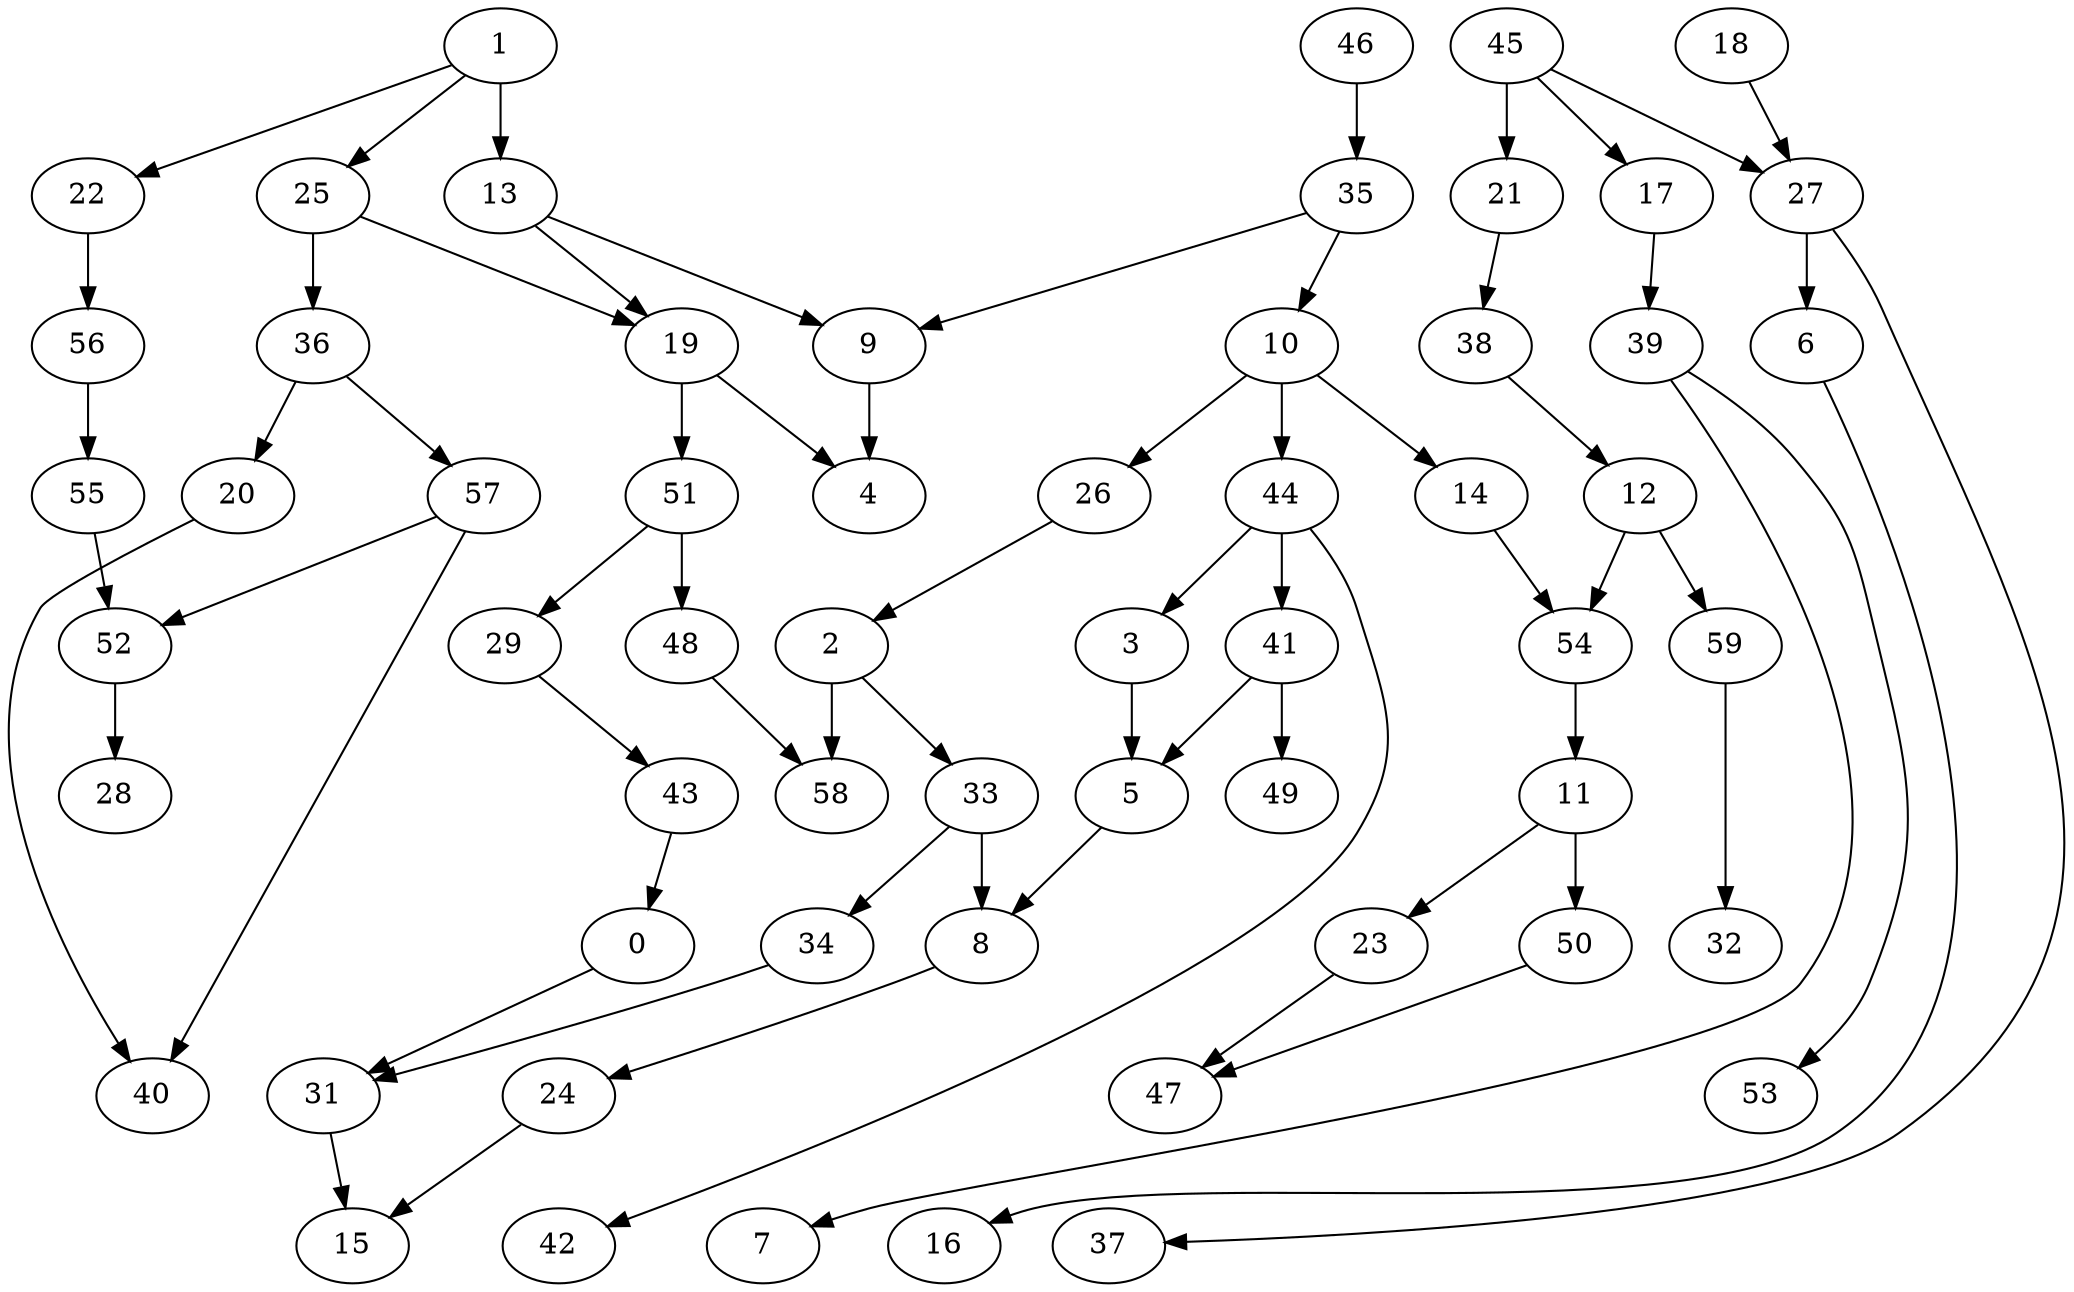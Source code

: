 digraph G {
    0;
    31;
    15;
    1;
    13;
    22;
    25;
    9;
    19;
    56;
    36;
    4;
    51;
    55;
    20;
    57;
    2;
    33;
    58;
    8;
    34;
    24;
    3;
    5;
    6;
    16;
    10;
    14;
    26;
    44;
    54;
    41;
    42;
    11;
    49;
    23;
    50;
    47;
    12;
    59;
    32;
    29;
    48;
    17;
    39;
    7;
    53;
    18;
    27;
    37;
    43;
    40;
    21;
    38;
    52;
    45;
    46;
    35;
    28;
    0 -> 31 [weight=0];
    31 -> 15 [weight=0];
    1 -> 13 [weight=2];
    1 -> 22 [weight=0];
    1 -> 25 [weight=0];
    13 -> 9 [weight=0];
    13 -> 19 [weight=0];
    22 -> 56 [weight=0];
    25 -> 19 [weight=0];
    25 -> 36 [weight=2];
    9 -> 4 [weight=2];
    19 -> 4 [weight=0];
    19 -> 51 [weight=4];
    56 -> 55 [weight=0];
    36 -> 20 [weight=0];
    36 -> 57 [weight=0];
    51 -> 29 [weight=0];
    51 -> 48 [weight=1];
    55 -> 52 [weight=0];
    20 -> 40 [weight=0];
    57 -> 40 [weight=0];
    57 -> 52 [weight=0];
    2 -> 33 [weight=0];
    2 -> 58 [weight=1];
    33 -> 8 [weight=2];
    33 -> 34 [weight=0];
    8 -> 24 [weight=0];
    34 -> 31 [weight=0];
    24 -> 15 [weight=0];
    3 -> 5 [weight=1];
    5 -> 8 [weight=0];
    6 -> 16 [weight=0];
    10 -> 14 [weight=0];
    10 -> 26 [weight=0];
    10 -> 44 [weight=3];
    14 -> 54 [weight=0];
    26 -> 2 [weight=0];
    44 -> 3 [weight=0];
    44 -> 41 [weight=1];
    44 -> 42 [weight=0];
    54 -> 11 [weight=1];
    41 -> 5 [weight=0];
    41 -> 49 [weight=1];
    11 -> 23 [weight=0];
    11 -> 50 [weight=2];
    23 -> 47 [weight=0];
    50 -> 47 [weight=0];
    12 -> 54 [weight=0];
    12 -> 59 [weight=0];
    59 -> 32 [weight=0];
    29 -> 43 [weight=0];
    48 -> 58 [weight=0];
    17 -> 39 [weight=0];
    39 -> 7 [weight=0];
    39 -> 53 [weight=0];
    18 -> 27 [weight=0];
    27 -> 6 [weight=1];
    27 -> 37 [weight=0];
    43 -> 0 [weight=0];
    21 -> 38 [weight=0];
    38 -> 12 [weight=0];
    52 -> 28 [weight=3];
    45 -> 17 [weight=0];
    45 -> 27 [weight=0];
    45 -> 21 [weight=0];
    46 -> 35 [weight=2];
    35 -> 9 [weight=0];
    35 -> 10 [weight=0];
}
